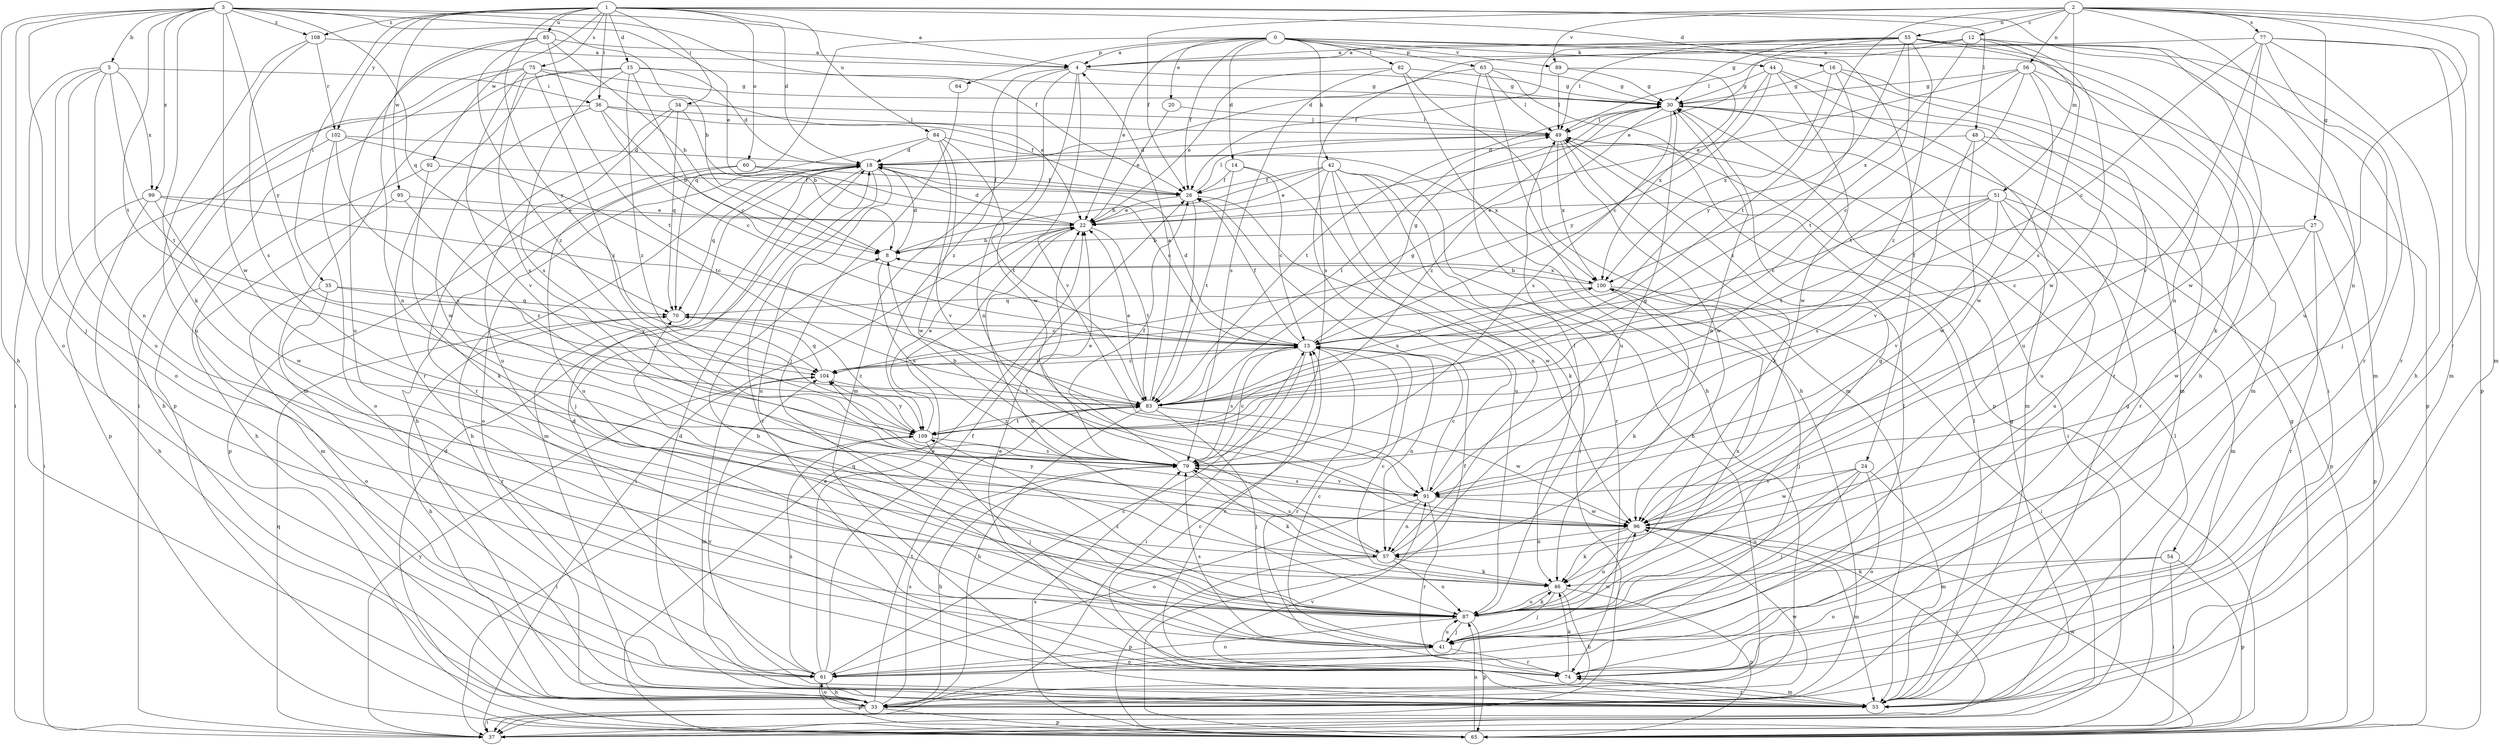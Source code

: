 strict digraph  {
0;
1;
2;
3;
4;
5;
8;
12;
13;
14;
15;
16;
18;
20;
22;
24;
26;
27;
30;
33;
34;
35;
36;
37;
41;
42;
44;
46;
48;
49;
51;
53;
54;
55;
56;
57;
60;
61;
63;
64;
65;
70;
74;
75;
77;
79;
82;
83;
84;
85;
87;
89;
91;
92;
95;
96;
99;
100;
102;
104;
108;
109;
0 -> 4  [label=a];
0 -> 14  [label=d];
0 -> 20  [label=e];
0 -> 22  [label=e];
0 -> 24  [label=f];
0 -> 26  [label=f];
0 -> 33  [label=h];
0 -> 42  [label=k];
0 -> 44  [label=k];
0 -> 63  [label=p];
0 -> 64  [label=p];
0 -> 70  [label=q];
0 -> 82  [label=t];
0 -> 89  [label=v];
1 -> 15  [label=d];
1 -> 16  [label=d];
1 -> 18  [label=d];
1 -> 34  [label=i];
1 -> 35  [label=i];
1 -> 36  [label=i];
1 -> 41  [label=j];
1 -> 48  [label=l];
1 -> 60  [label=o];
1 -> 75  [label=s];
1 -> 84  [label=u];
1 -> 85  [label=u];
1 -> 92  [label=w];
1 -> 95  [label=w];
1 -> 102  [label=y];
1 -> 104  [label=y];
1 -> 108  [label=z];
2 -> 12  [label=c];
2 -> 26  [label=f];
2 -> 27  [label=g];
2 -> 51  [label=m];
2 -> 53  [label=m];
2 -> 54  [label=n];
2 -> 55  [label=n];
2 -> 56  [label=n];
2 -> 74  [label=r];
2 -> 77  [label=s];
2 -> 83  [label=t];
2 -> 87  [label=u];
2 -> 89  [label=v];
3 -> 4  [label=a];
3 -> 5  [label=b];
3 -> 8  [label=b];
3 -> 22  [label=e];
3 -> 26  [label=f];
3 -> 33  [label=h];
3 -> 41  [label=j];
3 -> 46  [label=k];
3 -> 61  [label=o];
3 -> 70  [label=q];
3 -> 83  [label=t];
3 -> 96  [label=w];
3 -> 99  [label=x];
3 -> 104  [label=y];
3 -> 108  [label=z];
4 -> 30  [label=g];
4 -> 53  [label=m];
4 -> 57  [label=n];
4 -> 91  [label=v];
4 -> 96  [label=w];
4 -> 109  [label=z];
5 -> 36  [label=i];
5 -> 37  [label=i];
5 -> 57  [label=n];
5 -> 61  [label=o];
5 -> 83  [label=t];
5 -> 87  [label=u];
5 -> 99  [label=x];
8 -> 18  [label=d];
8 -> 79  [label=s];
8 -> 100  [label=x];
12 -> 4  [label=a];
12 -> 18  [label=d];
12 -> 49  [label=l];
12 -> 74  [label=r];
12 -> 79  [label=s];
12 -> 96  [label=w];
12 -> 100  [label=x];
13 -> 18  [label=d];
13 -> 26  [label=f];
13 -> 30  [label=g];
13 -> 37  [label=i];
13 -> 57  [label=n];
13 -> 74  [label=r];
13 -> 79  [label=s];
13 -> 104  [label=y];
14 -> 13  [label=c];
14 -> 26  [label=f];
14 -> 83  [label=t];
14 -> 87  [label=u];
15 -> 13  [label=c];
15 -> 18  [label=d];
15 -> 30  [label=g];
15 -> 53  [label=m];
15 -> 74  [label=r];
15 -> 79  [label=s];
15 -> 109  [label=z];
16 -> 30  [label=g];
16 -> 53  [label=m];
16 -> 74  [label=r];
16 -> 100  [label=x];
16 -> 109  [label=z];
18 -> 26  [label=f];
18 -> 33  [label=h];
18 -> 41  [label=j];
18 -> 53  [label=m];
18 -> 61  [label=o];
18 -> 70  [label=q];
18 -> 74  [label=r];
18 -> 87  [label=u];
20 -> 22  [label=e];
20 -> 49  [label=l];
22 -> 8  [label=b];
22 -> 18  [label=d];
22 -> 37  [label=i];
22 -> 83  [label=t];
22 -> 87  [label=u];
24 -> 41  [label=j];
24 -> 53  [label=m];
24 -> 61  [label=o];
24 -> 87  [label=u];
24 -> 91  [label=v];
24 -> 96  [label=w];
26 -> 22  [label=e];
26 -> 49  [label=l];
26 -> 83  [label=t];
26 -> 96  [label=w];
27 -> 8  [label=b];
27 -> 13  [label=c];
27 -> 65  [label=p];
27 -> 74  [label=r];
27 -> 96  [label=w];
30 -> 49  [label=l];
30 -> 53  [label=m];
30 -> 57  [label=n];
30 -> 79  [label=s];
30 -> 83  [label=t];
30 -> 109  [label=z];
33 -> 37  [label=i];
33 -> 61  [label=o];
33 -> 65  [label=p];
33 -> 79  [label=s];
33 -> 83  [label=t];
33 -> 96  [label=w];
34 -> 8  [label=b];
34 -> 49  [label=l];
34 -> 70  [label=q];
34 -> 74  [label=r];
34 -> 87  [label=u];
35 -> 61  [label=o];
35 -> 70  [label=q];
35 -> 74  [label=r];
35 -> 104  [label=y];
36 -> 8  [label=b];
36 -> 13  [label=c];
36 -> 26  [label=f];
36 -> 33  [label=h];
36 -> 49  [label=l];
36 -> 96  [label=w];
37 -> 30  [label=g];
37 -> 49  [label=l];
37 -> 70  [label=q];
37 -> 104  [label=y];
41 -> 13  [label=c];
41 -> 61  [label=o];
41 -> 74  [label=r];
41 -> 79  [label=s];
41 -> 87  [label=u];
41 -> 96  [label=w];
42 -> 8  [label=b];
42 -> 22  [label=e];
42 -> 26  [label=f];
42 -> 33  [label=h];
42 -> 37  [label=i];
42 -> 46  [label=k];
42 -> 57  [label=n];
42 -> 74  [label=r];
42 -> 91  [label=v];
44 -> 13  [label=c];
44 -> 30  [label=g];
44 -> 53  [label=m];
44 -> 87  [label=u];
44 -> 96  [label=w];
44 -> 104  [label=y];
46 -> 13  [label=c];
46 -> 33  [label=h];
46 -> 41  [label=j];
46 -> 65  [label=p];
46 -> 87  [label=u];
48 -> 18  [label=d];
48 -> 74  [label=r];
48 -> 87  [label=u];
48 -> 91  [label=v];
48 -> 96  [label=w];
49 -> 18  [label=d];
49 -> 37  [label=i];
49 -> 46  [label=k];
49 -> 96  [label=w];
49 -> 100  [label=x];
51 -> 13  [label=c];
51 -> 22  [label=e];
51 -> 53  [label=m];
51 -> 65  [label=p];
51 -> 79  [label=s];
51 -> 83  [label=t];
51 -> 87  [label=u];
51 -> 91  [label=v];
53 -> 13  [label=c];
53 -> 18  [label=d];
53 -> 30  [label=g];
53 -> 49  [label=l];
53 -> 74  [label=r];
53 -> 91  [label=v];
53 -> 104  [label=y];
54 -> 37  [label=i];
54 -> 46  [label=k];
54 -> 61  [label=o];
54 -> 65  [label=p];
55 -> 4  [label=a];
55 -> 22  [label=e];
55 -> 26  [label=f];
55 -> 30  [label=g];
55 -> 37  [label=i];
55 -> 49  [label=l];
55 -> 53  [label=m];
55 -> 57  [label=n];
55 -> 74  [label=r];
55 -> 83  [label=t];
55 -> 104  [label=y];
55 -> 109  [label=z];
56 -> 13  [label=c];
56 -> 22  [label=e];
56 -> 30  [label=g];
56 -> 46  [label=k];
56 -> 65  [label=p];
56 -> 83  [label=t];
56 -> 96  [label=w];
57 -> 46  [label=k];
57 -> 49  [label=l];
57 -> 65  [label=p];
57 -> 79  [label=s];
57 -> 87  [label=u];
57 -> 104  [label=y];
60 -> 13  [label=c];
60 -> 26  [label=f];
60 -> 65  [label=p];
60 -> 87  [label=u];
61 -> 13  [label=c];
61 -> 18  [label=d];
61 -> 22  [label=e];
61 -> 26  [label=f];
61 -> 33  [label=h];
61 -> 49  [label=l];
61 -> 65  [label=p];
61 -> 109  [label=z];
63 -> 30  [label=g];
63 -> 33  [label=h];
63 -> 49  [label=l];
63 -> 65  [label=p];
63 -> 79  [label=s];
63 -> 87  [label=u];
64 -> 41  [label=j];
65 -> 18  [label=d];
65 -> 22  [label=e];
65 -> 26  [label=f];
65 -> 30  [label=g];
65 -> 79  [label=s];
65 -> 87  [label=u];
65 -> 96  [label=w];
70 -> 13  [label=c];
70 -> 33  [label=h];
70 -> 109  [label=z];
74 -> 13  [label=c];
74 -> 22  [label=e];
74 -> 46  [label=k];
74 -> 53  [label=m];
75 -> 22  [label=e];
75 -> 30  [label=g];
75 -> 37  [label=i];
75 -> 65  [label=p];
75 -> 79  [label=s];
75 -> 91  [label=v];
75 -> 109  [label=z];
77 -> 4  [label=a];
77 -> 13  [label=c];
77 -> 33  [label=h];
77 -> 41  [label=j];
77 -> 53  [label=m];
77 -> 65  [label=p];
77 -> 91  [label=v];
77 -> 96  [label=w];
79 -> 8  [label=b];
79 -> 13  [label=c];
79 -> 22  [label=e];
79 -> 26  [label=f];
79 -> 33  [label=h];
79 -> 46  [label=k];
79 -> 91  [label=v];
82 -> 22  [label=e];
82 -> 30  [label=g];
82 -> 33  [label=h];
82 -> 53  [label=m];
82 -> 79  [label=s];
83 -> 4  [label=a];
83 -> 22  [label=e];
83 -> 30  [label=g];
83 -> 33  [label=h];
83 -> 41  [label=j];
83 -> 49  [label=l];
83 -> 96  [label=w];
83 -> 100  [label=x];
83 -> 109  [label=z];
84 -> 18  [label=d];
84 -> 33  [label=h];
84 -> 83  [label=t];
84 -> 91  [label=v];
84 -> 96  [label=w];
84 -> 100  [label=x];
85 -> 4  [label=a];
85 -> 8  [label=b];
85 -> 57  [label=n];
85 -> 83  [label=t];
85 -> 87  [label=u];
85 -> 109  [label=z];
87 -> 8  [label=b];
87 -> 30  [label=g];
87 -> 41  [label=j];
87 -> 46  [label=k];
87 -> 61  [label=o];
87 -> 65  [label=p];
87 -> 70  [label=q];
87 -> 100  [label=x];
87 -> 109  [label=z];
89 -> 30  [label=g];
89 -> 49  [label=l];
89 -> 100  [label=x];
91 -> 13  [label=c];
91 -> 30  [label=g];
91 -> 57  [label=n];
91 -> 61  [label=o];
91 -> 74  [label=r];
91 -> 79  [label=s];
91 -> 96  [label=w];
92 -> 26  [label=f];
92 -> 33  [label=h];
92 -> 46  [label=k];
95 -> 22  [label=e];
95 -> 53  [label=m];
95 -> 109  [label=z];
96 -> 37  [label=i];
96 -> 46  [label=k];
96 -> 53  [label=m];
96 -> 57  [label=n];
96 -> 87  [label=u];
99 -> 13  [label=c];
99 -> 22  [label=e];
99 -> 33  [label=h];
99 -> 37  [label=i];
99 -> 96  [label=w];
100 -> 8  [label=b];
100 -> 37  [label=i];
100 -> 41  [label=j];
100 -> 46  [label=k];
100 -> 70  [label=q];
102 -> 18  [label=d];
102 -> 61  [label=o];
102 -> 65  [label=p];
102 -> 79  [label=s];
102 -> 83  [label=t];
104 -> 13  [label=c];
104 -> 53  [label=m];
104 -> 70  [label=q];
104 -> 83  [label=t];
108 -> 4  [label=a];
108 -> 79  [label=s];
108 -> 87  [label=u];
108 -> 102  [label=r];
109 -> 22  [label=e];
109 -> 37  [label=i];
109 -> 41  [label=j];
109 -> 79  [label=s];
109 -> 83  [label=t];
109 -> 104  [label=y];
}

